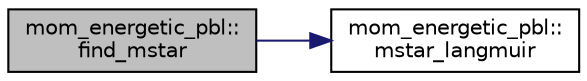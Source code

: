 digraph "mom_energetic_pbl::find_mstar"
{
 // INTERACTIVE_SVG=YES
 // LATEX_PDF_SIZE
  edge [fontname="Helvetica",fontsize="10",labelfontname="Helvetica",labelfontsize="10"];
  node [fontname="Helvetica",fontsize="10",shape=record];
  rankdir="LR";
  Node1 [label="mom_energetic_pbl::\lfind_mstar",height=0.2,width=0.4,color="black", fillcolor="grey75", style="filled", fontcolor="black",tooltip="This subroutine finds the Mstar value for ePBL."];
  Node1 -> Node2 [color="midnightblue",fontsize="10",style="solid",fontname="Helvetica"];
  Node2 [label="mom_energetic_pbl::\lmstar_langmuir",height=0.2,width=0.4,color="black", fillcolor="white", style="filled",URL="$namespacemom__energetic__pbl.html#a6c4810c93427881cc393b255774735e0",tooltip="This subroutine modifies the Mstar value if the Langmuir number is present."];
}
